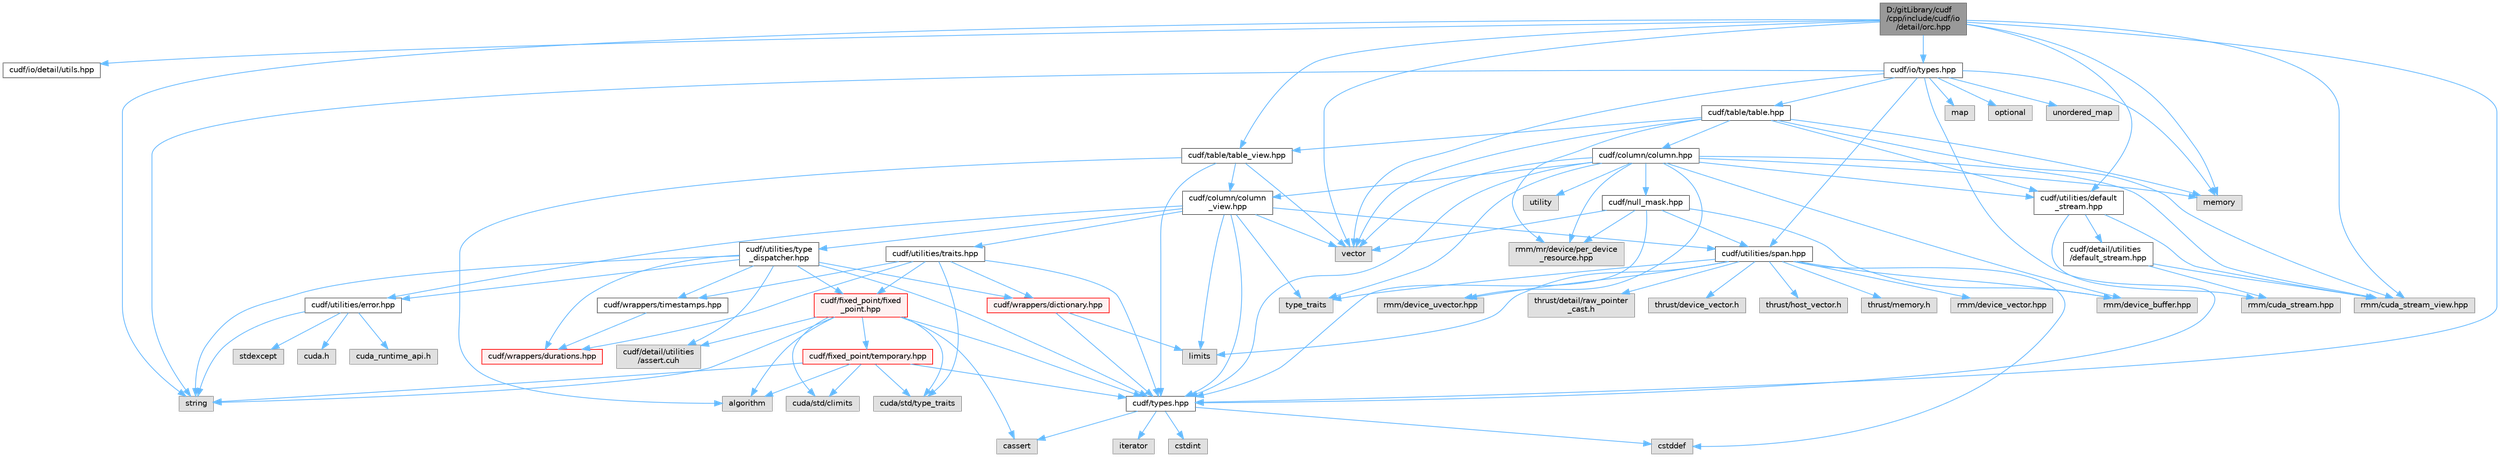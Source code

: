 digraph "D:/gitLibrary/cudf/cpp/include/cudf/io/detail/orc.hpp"
{
 // LATEX_PDF_SIZE
  bgcolor="transparent";
  edge [fontname=Helvetica,fontsize=10,labelfontname=Helvetica,labelfontsize=10];
  node [fontname=Helvetica,fontsize=10,shape=box,height=0.2,width=0.4];
  Node1 [id="Node000001",label="D:/gitLibrary/cudf\l/cpp/include/cudf/io\l/detail/orc.hpp",height=0.2,width=0.4,color="gray40", fillcolor="grey60", style="filled", fontcolor="black",tooltip=" "];
  Node1 -> Node2 [id="edge108_Node000001_Node000002",color="steelblue1",style="solid",tooltip=" "];
  Node2 [id="Node000002",label="cudf/io/detail/utils.hpp",height=0.2,width=0.4,color="grey40", fillcolor="white", style="filled",URL="$utils_8hpp.html",tooltip=" "];
  Node1 -> Node3 [id="edge109_Node000001_Node000003",color="steelblue1",style="solid",tooltip=" "];
  Node3 [id="Node000003",label="cudf/io/types.hpp",height=0.2,width=0.4,color="grey40", fillcolor="white", style="filled",URL="$io_2types_8hpp.html",tooltip="cuDF-IO API type definitions"];
  Node3 -> Node4 [id="edge110_Node000003_Node000004",color="steelblue1",style="solid",tooltip=" "];
  Node4 [id="Node000004",label="cudf/table/table.hpp",height=0.2,width=0.4,color="grey40", fillcolor="white", style="filled",URL="$table_8hpp.html",tooltip="Class definition for cudf::table"];
  Node4 -> Node5 [id="edge111_Node000004_Node000005",color="steelblue1",style="solid",tooltip=" "];
  Node5 [id="Node000005",label="cudf/column/column.hpp",height=0.2,width=0.4,color="grey40", fillcolor="white", style="filled",URL="$column_8hpp.html",tooltip="Class definition for cudf::column"];
  Node5 -> Node6 [id="edge112_Node000005_Node000006",color="steelblue1",style="solid",tooltip=" "];
  Node6 [id="Node000006",label="cudf/column/column\l_view.hpp",height=0.2,width=0.4,color="grey40", fillcolor="white", style="filled",URL="$column__view_8hpp.html",tooltip="column view class definitions"];
  Node6 -> Node7 [id="edge113_Node000006_Node000007",color="steelblue1",style="solid",tooltip=" "];
  Node7 [id="Node000007",label="cudf/types.hpp",height=0.2,width=0.4,color="grey40", fillcolor="white", style="filled",URL="$types_8hpp.html",tooltip="Type declarations for libcudf."];
  Node7 -> Node8 [id="edge114_Node000007_Node000008",color="steelblue1",style="solid",tooltip=" "];
  Node8 [id="Node000008",label="cassert",height=0.2,width=0.4,color="grey60", fillcolor="#E0E0E0", style="filled",tooltip=" "];
  Node7 -> Node9 [id="edge115_Node000007_Node000009",color="steelblue1",style="solid",tooltip=" "];
  Node9 [id="Node000009",label="cstddef",height=0.2,width=0.4,color="grey60", fillcolor="#E0E0E0", style="filled",tooltip=" "];
  Node7 -> Node10 [id="edge116_Node000007_Node000010",color="steelblue1",style="solid",tooltip=" "];
  Node10 [id="Node000010",label="cstdint",height=0.2,width=0.4,color="grey60", fillcolor="#E0E0E0", style="filled",tooltip=" "];
  Node7 -> Node11 [id="edge117_Node000007_Node000011",color="steelblue1",style="solid",tooltip=" "];
  Node11 [id="Node000011",label="iterator",height=0.2,width=0.4,color="grey60", fillcolor="#E0E0E0", style="filled",tooltip=" "];
  Node6 -> Node12 [id="edge118_Node000006_Node000012",color="steelblue1",style="solid",tooltip=" "];
  Node12 [id="Node000012",label="cudf/utilities/error.hpp",height=0.2,width=0.4,color="grey40", fillcolor="white", style="filled",URL="$error_8hpp.html",tooltip=" "];
  Node12 -> Node13 [id="edge119_Node000012_Node000013",color="steelblue1",style="solid",tooltip=" "];
  Node13 [id="Node000013",label="cuda.h",height=0.2,width=0.4,color="grey60", fillcolor="#E0E0E0", style="filled",tooltip=" "];
  Node12 -> Node14 [id="edge120_Node000012_Node000014",color="steelblue1",style="solid",tooltip=" "];
  Node14 [id="Node000014",label="cuda_runtime_api.h",height=0.2,width=0.4,color="grey60", fillcolor="#E0E0E0", style="filled",tooltip=" "];
  Node12 -> Node15 [id="edge121_Node000012_Node000015",color="steelblue1",style="solid",tooltip=" "];
  Node15 [id="Node000015",label="stdexcept",height=0.2,width=0.4,color="grey60", fillcolor="#E0E0E0", style="filled",tooltip=" "];
  Node12 -> Node16 [id="edge122_Node000012_Node000016",color="steelblue1",style="solid",tooltip=" "];
  Node16 [id="Node000016",label="string",height=0.2,width=0.4,color="grey60", fillcolor="#E0E0E0", style="filled",tooltip=" "];
  Node6 -> Node17 [id="edge123_Node000006_Node000017",color="steelblue1",style="solid",tooltip=" "];
  Node17 [id="Node000017",label="cudf/utilities/span.hpp",height=0.2,width=0.4,color="grey40", fillcolor="white", style="filled",URL="$span_8hpp.html",tooltip=" "];
  Node17 -> Node18 [id="edge124_Node000017_Node000018",color="steelblue1",style="solid",tooltip=" "];
  Node18 [id="Node000018",label="rmm/device_buffer.hpp",height=0.2,width=0.4,color="grey60", fillcolor="#E0E0E0", style="filled",tooltip=" "];
  Node17 -> Node19 [id="edge125_Node000017_Node000019",color="steelblue1",style="solid",tooltip=" "];
  Node19 [id="Node000019",label="rmm/device_uvector.hpp",height=0.2,width=0.4,color="grey60", fillcolor="#E0E0E0", style="filled",tooltip=" "];
  Node17 -> Node20 [id="edge126_Node000017_Node000020",color="steelblue1",style="solid",tooltip=" "];
  Node20 [id="Node000020",label="rmm/device_vector.hpp",height=0.2,width=0.4,color="grey60", fillcolor="#E0E0E0", style="filled",tooltip=" "];
  Node17 -> Node21 [id="edge127_Node000017_Node000021",color="steelblue1",style="solid",tooltip=" "];
  Node21 [id="Node000021",label="thrust/detail/raw_pointer\l_cast.h",height=0.2,width=0.4,color="grey60", fillcolor="#E0E0E0", style="filled",tooltip=" "];
  Node17 -> Node22 [id="edge128_Node000017_Node000022",color="steelblue1",style="solid",tooltip=" "];
  Node22 [id="Node000022",label="thrust/device_vector.h",height=0.2,width=0.4,color="grey60", fillcolor="#E0E0E0", style="filled",tooltip=" "];
  Node17 -> Node23 [id="edge129_Node000017_Node000023",color="steelblue1",style="solid",tooltip=" "];
  Node23 [id="Node000023",label="thrust/host_vector.h",height=0.2,width=0.4,color="grey60", fillcolor="#E0E0E0", style="filled",tooltip=" "];
  Node17 -> Node24 [id="edge130_Node000017_Node000024",color="steelblue1",style="solid",tooltip=" "];
  Node24 [id="Node000024",label="thrust/memory.h",height=0.2,width=0.4,color="grey60", fillcolor="#E0E0E0", style="filled",tooltip=" "];
  Node17 -> Node9 [id="edge131_Node000017_Node000009",color="steelblue1",style="solid",tooltip=" "];
  Node17 -> Node25 [id="edge132_Node000017_Node000025",color="steelblue1",style="solid",tooltip=" "];
  Node25 [id="Node000025",label="limits",height=0.2,width=0.4,color="grey60", fillcolor="#E0E0E0", style="filled",tooltip=" "];
  Node17 -> Node26 [id="edge133_Node000017_Node000026",color="steelblue1",style="solid",tooltip=" "];
  Node26 [id="Node000026",label="type_traits",height=0.2,width=0.4,color="grey60", fillcolor="#E0E0E0", style="filled",tooltip=" "];
  Node6 -> Node27 [id="edge134_Node000006_Node000027",color="steelblue1",style="solid",tooltip=" "];
  Node27 [id="Node000027",label="cudf/utilities/traits.hpp",height=0.2,width=0.4,color="grey40", fillcolor="white", style="filled",URL="$traits_8hpp.html",tooltip=" "];
  Node27 -> Node28 [id="edge135_Node000027_Node000028",color="steelblue1",style="solid",tooltip=" "];
  Node28 [id="Node000028",label="cudf/fixed_point/fixed\l_point.hpp",height=0.2,width=0.4,color="red", fillcolor="#FFF0F0", style="filled",URL="$fixed__point_8hpp.html",tooltip="Class definition for fixed point data type"];
  Node28 -> Node29 [id="edge136_Node000028_Node000029",color="steelblue1",style="solid",tooltip=" "];
  Node29 [id="Node000029",label="cudf/detail/utilities\l/assert.cuh",height=0.2,width=0.4,color="grey60", fillcolor="#E0E0E0", style="filled",tooltip=" "];
  Node28 -> Node30 [id="edge137_Node000028_Node000030",color="steelblue1",style="solid",tooltip=" "];
  Node30 [id="Node000030",label="cudf/fixed_point/temporary.hpp",height=0.2,width=0.4,color="red", fillcolor="#FFF0F0", style="filled",URL="$temporary_8hpp.html",tooltip=" "];
  Node30 -> Node7 [id="edge138_Node000030_Node000007",color="steelblue1",style="solid",tooltip=" "];
  Node30 -> Node31 [id="edge139_Node000030_Node000031",color="steelblue1",style="solid",tooltip=" "];
  Node31 [id="Node000031",label="cuda/std/climits",height=0.2,width=0.4,color="grey60", fillcolor="#E0E0E0", style="filled",tooltip=" "];
  Node30 -> Node33 [id="edge140_Node000030_Node000033",color="steelblue1",style="solid",tooltip=" "];
  Node33 [id="Node000033",label="cuda/std/type_traits",height=0.2,width=0.4,color="grey60", fillcolor="#E0E0E0", style="filled",tooltip=" "];
  Node30 -> Node34 [id="edge141_Node000030_Node000034",color="steelblue1",style="solid",tooltip=" "];
  Node34 [id="Node000034",label="algorithm",height=0.2,width=0.4,color="grey60", fillcolor="#E0E0E0", style="filled",tooltip=" "];
  Node30 -> Node16 [id="edge142_Node000030_Node000016",color="steelblue1",style="solid",tooltip=" "];
  Node28 -> Node7 [id="edge143_Node000028_Node000007",color="steelblue1",style="solid",tooltip=" "];
  Node28 -> Node31 [id="edge144_Node000028_Node000031",color="steelblue1",style="solid",tooltip=" "];
  Node28 -> Node33 [id="edge145_Node000028_Node000033",color="steelblue1",style="solid",tooltip=" "];
  Node28 -> Node34 [id="edge146_Node000028_Node000034",color="steelblue1",style="solid",tooltip=" "];
  Node28 -> Node8 [id="edge147_Node000028_Node000008",color="steelblue1",style="solid",tooltip=" "];
  Node28 -> Node16 [id="edge148_Node000028_Node000016",color="steelblue1",style="solid",tooltip=" "];
  Node27 -> Node7 [id="edge149_Node000027_Node000007",color="steelblue1",style="solid",tooltip=" "];
  Node27 -> Node36 [id="edge150_Node000027_Node000036",color="steelblue1",style="solid",tooltip=" "];
  Node36 [id="Node000036",label="cudf/wrappers/dictionary.hpp",height=0.2,width=0.4,color="red", fillcolor="#FFF0F0", style="filled",URL="$dictionary_8hpp.html",tooltip="Concrete type definition for dictionary columns."];
  Node36 -> Node7 [id="edge151_Node000036_Node000007",color="steelblue1",style="solid",tooltip=" "];
  Node36 -> Node25 [id="edge152_Node000036_Node000025",color="steelblue1",style="solid",tooltip=" "];
  Node27 -> Node38 [id="edge153_Node000027_Node000038",color="steelblue1",style="solid",tooltip=" "];
  Node38 [id="Node000038",label="cudf/wrappers/durations.hpp",height=0.2,width=0.4,color="red", fillcolor="#FFF0F0", style="filled",URL="$durations_8hpp.html",tooltip="Concrete type definitions for int32_t and int64_t durations in varying resolutions."];
  Node27 -> Node40 [id="edge154_Node000027_Node000040",color="steelblue1",style="solid",tooltip=" "];
  Node40 [id="Node000040",label="cudf/wrappers/timestamps.hpp",height=0.2,width=0.4,color="grey40", fillcolor="white", style="filled",URL="$timestamps_8hpp.html",tooltip="Concrete type definitions for int32_t and int64_t timestamps in varying resolutions as durations sinc..."];
  Node40 -> Node38 [id="edge155_Node000040_Node000038",color="steelblue1",style="solid",tooltip=" "];
  Node27 -> Node33 [id="edge156_Node000027_Node000033",color="steelblue1",style="solid",tooltip=" "];
  Node6 -> Node41 [id="edge157_Node000006_Node000041",color="steelblue1",style="solid",tooltip=" "];
  Node41 [id="Node000041",label="cudf/utilities/type\l_dispatcher.hpp",height=0.2,width=0.4,color="grey40", fillcolor="white", style="filled",URL="$type__dispatcher_8hpp.html",tooltip="Defines the mapping between cudf::type_id runtime type information and concrete C++ types."];
  Node41 -> Node29 [id="edge158_Node000041_Node000029",color="steelblue1",style="solid",tooltip=" "];
  Node41 -> Node28 [id="edge159_Node000041_Node000028",color="steelblue1",style="solid",tooltip=" "];
  Node41 -> Node7 [id="edge160_Node000041_Node000007",color="steelblue1",style="solid",tooltip=" "];
  Node41 -> Node12 [id="edge161_Node000041_Node000012",color="steelblue1",style="solid",tooltip=" "];
  Node41 -> Node36 [id="edge162_Node000041_Node000036",color="steelblue1",style="solid",tooltip=" "];
  Node41 -> Node38 [id="edge163_Node000041_Node000038",color="steelblue1",style="solid",tooltip=" "];
  Node41 -> Node40 [id="edge164_Node000041_Node000040",color="steelblue1",style="solid",tooltip=" "];
  Node41 -> Node16 [id="edge165_Node000041_Node000016",color="steelblue1",style="solid",tooltip=" "];
  Node6 -> Node25 [id="edge166_Node000006_Node000025",color="steelblue1",style="solid",tooltip=" "];
  Node6 -> Node26 [id="edge167_Node000006_Node000026",color="steelblue1",style="solid",tooltip=" "];
  Node6 -> Node42 [id="edge168_Node000006_Node000042",color="steelblue1",style="solid",tooltip=" "];
  Node42 [id="Node000042",label="vector",height=0.2,width=0.4,color="grey60", fillcolor="#E0E0E0", style="filled",tooltip=" "];
  Node5 -> Node43 [id="edge169_Node000005_Node000043",color="steelblue1",style="solid",tooltip=" "];
  Node43 [id="Node000043",label="cudf/null_mask.hpp",height=0.2,width=0.4,color="grey40", fillcolor="white", style="filled",URL="$null__mask_8hpp.html",tooltip="APIs for managing validity bitmasks"];
  Node43 -> Node7 [id="edge170_Node000043_Node000007",color="steelblue1",style="solid",tooltip=" "];
  Node43 -> Node17 [id="edge171_Node000043_Node000017",color="steelblue1",style="solid",tooltip=" "];
  Node43 -> Node18 [id="edge172_Node000043_Node000018",color="steelblue1",style="solid",tooltip=" "];
  Node43 -> Node44 [id="edge173_Node000043_Node000044",color="steelblue1",style="solid",tooltip=" "];
  Node44 [id="Node000044",label="rmm/mr/device/per_device\l_resource.hpp",height=0.2,width=0.4,color="grey60", fillcolor="#E0E0E0", style="filled",tooltip=" "];
  Node43 -> Node42 [id="edge174_Node000043_Node000042",color="steelblue1",style="solid",tooltip=" "];
  Node5 -> Node7 [id="edge175_Node000005_Node000007",color="steelblue1",style="solid",tooltip=" "];
  Node5 -> Node45 [id="edge176_Node000005_Node000045",color="steelblue1",style="solid",tooltip=" "];
  Node45 [id="Node000045",label="cudf/utilities/default\l_stream.hpp",height=0.2,width=0.4,color="grey40", fillcolor="white", style="filled",URL="$utilities_2default__stream_8hpp.html",tooltip=" "];
  Node45 -> Node46 [id="edge177_Node000045_Node000046",color="steelblue1",style="solid",tooltip=" "];
  Node46 [id="Node000046",label="cudf/detail/utilities\l/default_stream.hpp",height=0.2,width=0.4,color="grey40", fillcolor="white", style="filled",URL="$detail_2utilities_2default__stream_8hpp.html",tooltip=" "];
  Node46 -> Node47 [id="edge178_Node000046_Node000047",color="steelblue1",style="solid",tooltip=" "];
  Node47 [id="Node000047",label="rmm/cuda_stream.hpp",height=0.2,width=0.4,color="grey60", fillcolor="#E0E0E0", style="filled",tooltip=" "];
  Node46 -> Node48 [id="edge179_Node000046_Node000048",color="steelblue1",style="solid",tooltip=" "];
  Node48 [id="Node000048",label="rmm/cuda_stream_view.hpp",height=0.2,width=0.4,color="grey60", fillcolor="#E0E0E0", style="filled",tooltip=" "];
  Node45 -> Node47 [id="edge180_Node000045_Node000047",color="steelblue1",style="solid",tooltip=" "];
  Node45 -> Node48 [id="edge181_Node000045_Node000048",color="steelblue1",style="solid",tooltip=" "];
  Node5 -> Node48 [id="edge182_Node000005_Node000048",color="steelblue1",style="solid",tooltip=" "];
  Node5 -> Node18 [id="edge183_Node000005_Node000018",color="steelblue1",style="solid",tooltip=" "];
  Node5 -> Node19 [id="edge184_Node000005_Node000019",color="steelblue1",style="solid",tooltip=" "];
  Node5 -> Node44 [id="edge185_Node000005_Node000044",color="steelblue1",style="solid",tooltip=" "];
  Node5 -> Node49 [id="edge186_Node000005_Node000049",color="steelblue1",style="solid",tooltip=" "];
  Node49 [id="Node000049",label="memory",height=0.2,width=0.4,color="grey60", fillcolor="#E0E0E0", style="filled",tooltip=" "];
  Node5 -> Node26 [id="edge187_Node000005_Node000026",color="steelblue1",style="solid",tooltip=" "];
  Node5 -> Node50 [id="edge188_Node000005_Node000050",color="steelblue1",style="solid",tooltip=" "];
  Node50 [id="Node000050",label="utility",height=0.2,width=0.4,color="grey60", fillcolor="#E0E0E0", style="filled",tooltip=" "];
  Node5 -> Node42 [id="edge189_Node000005_Node000042",color="steelblue1",style="solid",tooltip=" "];
  Node4 -> Node51 [id="edge190_Node000004_Node000051",color="steelblue1",style="solid",tooltip=" "];
  Node51 [id="Node000051",label="cudf/table/table_view.hpp",height=0.2,width=0.4,color="grey40", fillcolor="white", style="filled",URL="$table__view_8hpp.html",tooltip="Class definitions for (mutable)_table_view"];
  Node51 -> Node6 [id="edge191_Node000051_Node000006",color="steelblue1",style="solid",tooltip=" "];
  Node51 -> Node7 [id="edge192_Node000051_Node000007",color="steelblue1",style="solid",tooltip=" "];
  Node51 -> Node34 [id="edge193_Node000051_Node000034",color="steelblue1",style="solid",tooltip=" "];
  Node51 -> Node42 [id="edge194_Node000051_Node000042",color="steelblue1",style="solid",tooltip=" "];
  Node4 -> Node45 [id="edge195_Node000004_Node000045",color="steelblue1",style="solid",tooltip=" "];
  Node4 -> Node48 [id="edge196_Node000004_Node000048",color="steelblue1",style="solid",tooltip=" "];
  Node4 -> Node44 [id="edge197_Node000004_Node000044",color="steelblue1",style="solid",tooltip=" "];
  Node4 -> Node49 [id="edge198_Node000004_Node000049",color="steelblue1",style="solid",tooltip=" "];
  Node4 -> Node42 [id="edge199_Node000004_Node000042",color="steelblue1",style="solid",tooltip=" "];
  Node3 -> Node7 [id="edge200_Node000003_Node000007",color="steelblue1",style="solid",tooltip=" "];
  Node3 -> Node17 [id="edge201_Node000003_Node000017",color="steelblue1",style="solid",tooltip=" "];
  Node3 -> Node52 [id="edge202_Node000003_Node000052",color="steelblue1",style="solid",tooltip=" "];
  Node52 [id="Node000052",label="map",height=0.2,width=0.4,color="grey60", fillcolor="#E0E0E0", style="filled",tooltip=" "];
  Node3 -> Node49 [id="edge203_Node000003_Node000049",color="steelblue1",style="solid",tooltip=" "];
  Node3 -> Node53 [id="edge204_Node000003_Node000053",color="steelblue1",style="solid",tooltip=" "];
  Node53 [id="Node000053",label="optional",height=0.2,width=0.4,color="grey60", fillcolor="#E0E0E0", style="filled",tooltip=" "];
  Node3 -> Node16 [id="edge205_Node000003_Node000016",color="steelblue1",style="solid",tooltip=" "];
  Node3 -> Node54 [id="edge206_Node000003_Node000054",color="steelblue1",style="solid",tooltip=" "];
  Node54 [id="Node000054",label="unordered_map",height=0.2,width=0.4,color="grey60", fillcolor="#E0E0E0", style="filled",tooltip=" "];
  Node3 -> Node42 [id="edge207_Node000003_Node000042",color="steelblue1",style="solid",tooltip=" "];
  Node1 -> Node51 [id="edge208_Node000001_Node000051",color="steelblue1",style="solid",tooltip=" "];
  Node1 -> Node7 [id="edge209_Node000001_Node000007",color="steelblue1",style="solid",tooltip=" "];
  Node1 -> Node45 [id="edge210_Node000001_Node000045",color="steelblue1",style="solid",tooltip=" "];
  Node1 -> Node49 [id="edge211_Node000001_Node000049",color="steelblue1",style="solid",tooltip=" "];
  Node1 -> Node16 [id="edge212_Node000001_Node000016",color="steelblue1",style="solid",tooltip=" "];
  Node1 -> Node42 [id="edge213_Node000001_Node000042",color="steelblue1",style="solid",tooltip=" "];
  Node1 -> Node48 [id="edge214_Node000001_Node000048",color="steelblue1",style="solid",tooltip=" "];
}
